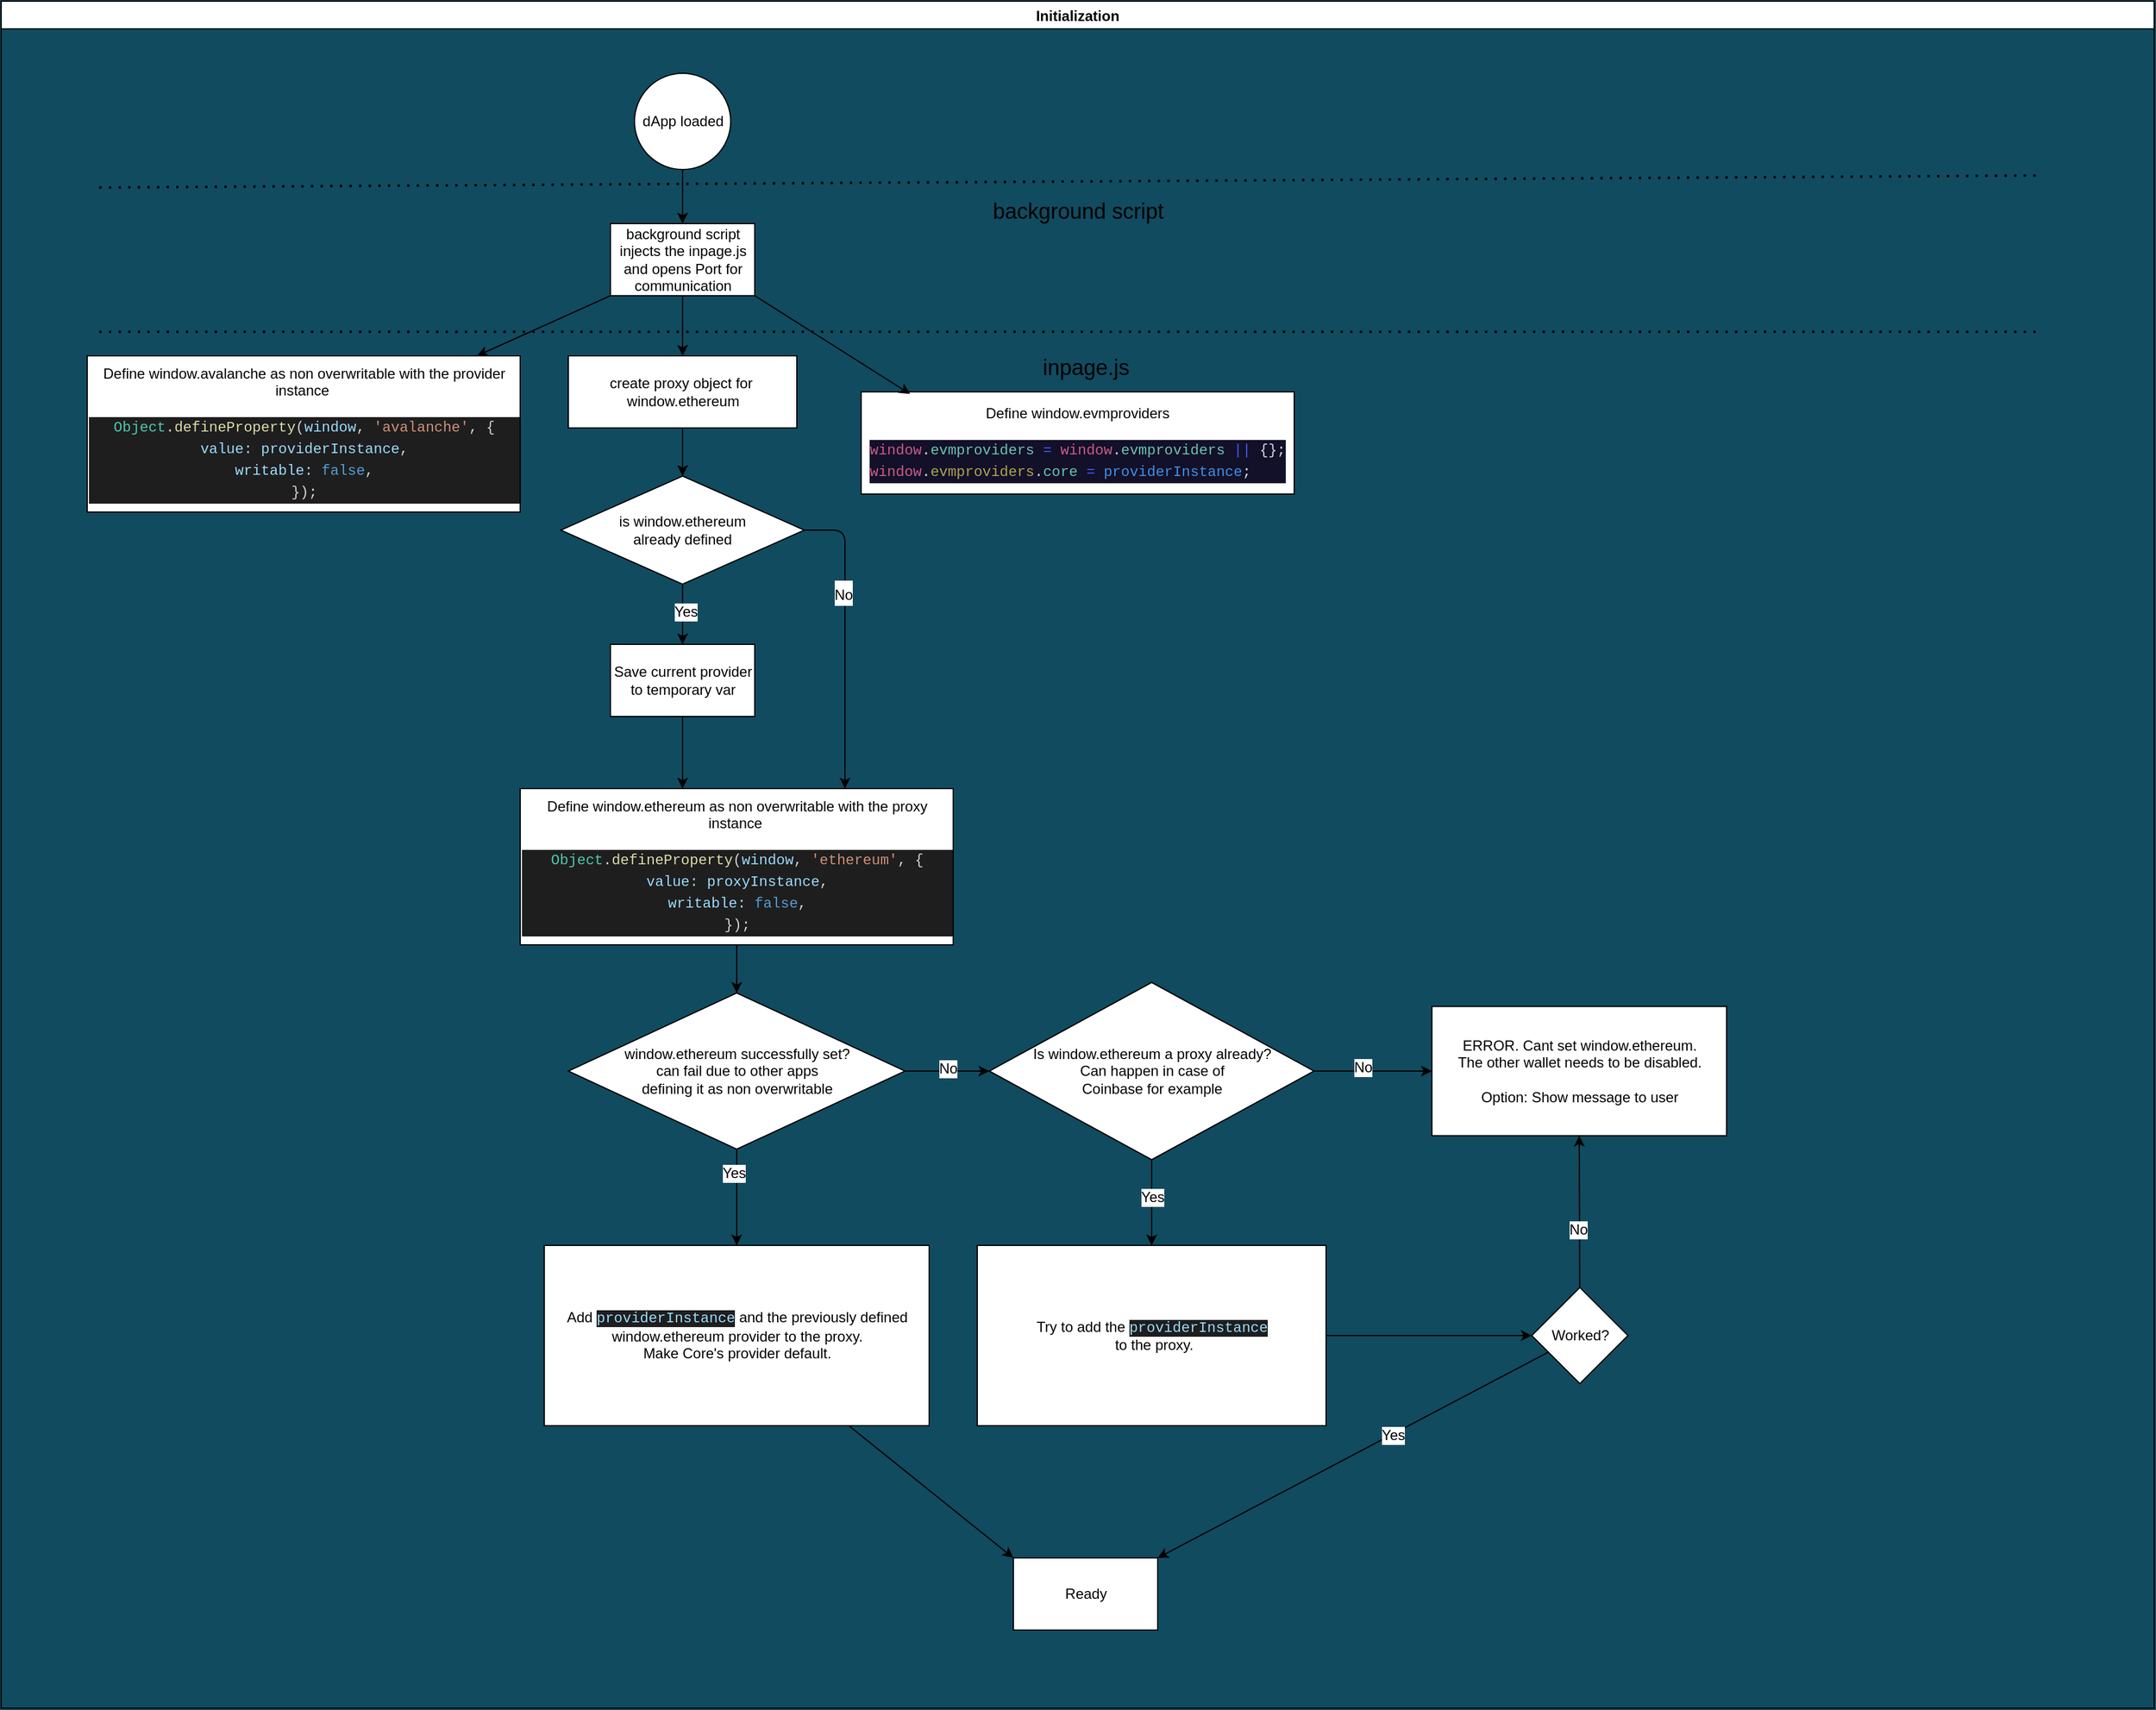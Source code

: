 <mxfile>
    <diagram id="2Leqcbp7zkG62xNGO-v0" name="window.ethereum">
        <mxGraphModel dx="1965" dy="1425" grid="1" gridSize="10" guides="1" tooltips="1" connect="1" arrows="1" fold="1" page="1" pageScale="1" pageWidth="827" pageHeight="1169" background="#114B5F" math="0" shadow="0">
            <root>
                <mxCell id="0"/>
                <mxCell id="1" parent="0"/>
                <mxCell id="p3TH8BZZUFwpQg5CQpSY-50" value="Initialization" style="swimlane;fontSize=12;" parent="1" vertex="1">
                    <mxGeometry x="10" y="10" width="1790" height="1420" as="geometry">
                        <mxRectangle x="10" y="10" width="220" height="80" as="alternateBounds"/>
                    </mxGeometry>
                </mxCell>
                <mxCell id="2" value="dApp loaded" style="ellipse;whiteSpace=wrap;html=1;aspect=fixed;" parent="p3TH8BZZUFwpQg5CQpSY-50" vertex="1">
                    <mxGeometry x="526.5" y="60" width="80" height="80" as="geometry"/>
                </mxCell>
                <mxCell id="3" value="background script&lt;br&gt;injects the inpage.js and opens Port for communication" style="whiteSpace=wrap;html=1;" parent="p3TH8BZZUFwpQg5CQpSY-50" vertex="1">
                    <mxGeometry x="506.5" y="185" width="120" height="60" as="geometry"/>
                </mxCell>
                <mxCell id="4" value="" style="edgeStyle=none;html=1;" parent="p3TH8BZZUFwpQg5CQpSY-50" source="2" target="3" edge="1">
                    <mxGeometry relative="1" as="geometry"/>
                </mxCell>
                <mxCell id="10" value="" style="edgeStyle=none;html=1;exitX=0;exitY=1;exitDx=0;exitDy=0;" parent="p3TH8BZZUFwpQg5CQpSY-50" source="3" target="9" edge="1">
                    <mxGeometry relative="1" as="geometry"/>
                </mxCell>
                <mxCell id="5" value="&lt;span&gt;create proxy object for&amp;nbsp;&lt;br&gt;window.ethereum&lt;/span&gt;" style="whiteSpace=wrap;html=1;" parent="p3TH8BZZUFwpQg5CQpSY-50" vertex="1">
                    <mxGeometry x="471.5" y="295" width="190" height="60" as="geometry"/>
                </mxCell>
                <mxCell id="6" value="" style="edgeStyle=none;html=1;exitX=0.5;exitY=1;exitDx=0;exitDy=0;" parent="p3TH8BZZUFwpQg5CQpSY-50" source="3" target="5" edge="1">
                    <mxGeometry relative="1" as="geometry"/>
                </mxCell>
                <mxCell id="7" value="is window.ethereum &lt;br&gt;already defined" style="rhombus;whiteSpace=wrap;html=1;" parent="p3TH8BZZUFwpQg5CQpSY-50" vertex="1">
                    <mxGeometry x="465.25" y="395" width="202.5" height="90" as="geometry"/>
                </mxCell>
                <mxCell id="8" value="" style="edgeStyle=none;html=1;" parent="p3TH8BZZUFwpQg5CQpSY-50" source="5" target="7" edge="1">
                    <mxGeometry relative="1" as="geometry"/>
                </mxCell>
                <mxCell id="9" value="Define window.avalanche as non overwritable with the provider instance&amp;nbsp;&lt;br&gt;&lt;br&gt;&lt;div style=&quot;color: rgb(212 , 212 , 212) ; background-color: rgb(30 , 30 , 30) ; font-family: &amp;#34;menlo&amp;#34; , &amp;#34;monaco&amp;#34; , &amp;#34;courier new&amp;#34; , monospace ; line-height: 18px&quot;&gt;&lt;div&gt;&lt;span style=&quot;color: #4ec9b0&quot;&gt;Object&lt;/span&gt;.&lt;span style=&quot;color: #dcdcaa&quot;&gt;defineProperty&lt;/span&gt;(&lt;span style=&quot;color: #9cdcfe&quot;&gt;window&lt;/span&gt;, &lt;span style=&quot;color: #ce9178&quot;&gt;'avalanche'&lt;/span&gt;, {&lt;/div&gt;&lt;div&gt;    &lt;span style=&quot;color: #9cdcfe&quot;&gt;value&lt;/span&gt;&lt;span style=&quot;color: #9cdcfe&quot;&gt;:&lt;/span&gt; &lt;span style=&quot;color: #9cdcfe&quot;&gt;providerInstance&lt;/span&gt;,&lt;/div&gt;&lt;div&gt;    &lt;span style=&quot;color: #9cdcfe&quot;&gt;writable&lt;/span&gt;&lt;span style=&quot;color: #9cdcfe&quot;&gt;:&lt;/span&gt; &lt;span style=&quot;color: #569cd6&quot;&gt;false&lt;/span&gt;,&lt;/div&gt;&lt;div&gt;  });&lt;/div&gt;&lt;/div&gt;" style="whiteSpace=wrap;html=1;fillStyle=solid;" parent="p3TH8BZZUFwpQg5CQpSY-50" vertex="1">
                    <mxGeometry x="71.5" y="295" width="360" height="130" as="geometry"/>
                </mxCell>
                <mxCell id="14" value="" style="endArrow=none;dashed=1;html=1;dashPattern=1 3;strokeWidth=2;" parent="p3TH8BZZUFwpQg5CQpSY-50" edge="1">
                    <mxGeometry width="50" height="50" relative="1" as="geometry">
                        <mxPoint x="81.5" y="155" as="sourcePoint"/>
                        <mxPoint x="1691.5" y="145" as="targetPoint"/>
                    </mxGeometry>
                </mxCell>
                <mxCell id="15" value="" style="endArrow=none;dashed=1;html=1;dashPattern=1 3;strokeWidth=2;" parent="p3TH8BZZUFwpQg5CQpSY-50" edge="1">
                    <mxGeometry width="50" height="50" relative="1" as="geometry">
                        <mxPoint x="81.5" y="275" as="sourcePoint"/>
                        <mxPoint x="1691.5" y="275" as="targetPoint"/>
                    </mxGeometry>
                </mxCell>
                <mxCell id="16" value="&lt;font style=&quot;font-size: 18px&quot;&gt;background script&lt;/font&gt;" style="text;html=1;strokeColor=none;fillColor=none;align=center;verticalAlign=middle;whiteSpace=wrap;rounded=0;" parent="p3TH8BZZUFwpQg5CQpSY-50" vertex="1">
                    <mxGeometry x="815.75" y="155" width="158.5" height="40" as="geometry"/>
                </mxCell>
                <mxCell id="17" value="&lt;font style=&quot;font-size: 18px&quot;&gt;inpage.js&lt;/font&gt;" style="text;html=1;strokeColor=none;fillColor=none;align=center;verticalAlign=middle;whiteSpace=wrap;rounded=0;" parent="p3TH8BZZUFwpQg5CQpSY-50" vertex="1">
                    <mxGeometry x="841.5" y="285" width="120" height="40" as="geometry"/>
                </mxCell>
                <mxCell id="18" value="Define window.ethereum as non overwritable with the proxy instance&amp;nbsp;&lt;br&gt;&lt;br&gt;&lt;div style=&quot;color: rgb(212 , 212 , 212) ; background-color: rgb(30 , 30 , 30) ; font-family: &amp;#34;menlo&amp;#34; , &amp;#34;monaco&amp;#34; , &amp;#34;courier new&amp;#34; , monospace ; line-height: 18px&quot;&gt;&lt;div&gt;&lt;span style=&quot;color: rgb(78 , 201 , 176)&quot;&gt;Object&lt;/span&gt;.&lt;span style=&quot;color: rgb(220 , 220 , 170)&quot;&gt;defineProperty&lt;/span&gt;(&lt;span style=&quot;color: rgb(156 , 220 , 254)&quot;&gt;window&lt;/span&gt;,&amp;nbsp;&lt;span style=&quot;color: rgb(206 , 145 , 120)&quot;&gt;'ethereum'&lt;/span&gt;, {&lt;/div&gt;&lt;div&gt;&lt;span style=&quot;color: rgb(156 , 220 , 254)&quot;&gt;value&lt;/span&gt;&lt;span style=&quot;color: rgb(156 , 220 , 254)&quot;&gt;:&lt;/span&gt;&amp;nbsp;&lt;span style=&quot;color: rgb(156 , 220 , 254)&quot;&gt;proxyInstance&lt;/span&gt;,&lt;/div&gt;&lt;div&gt;&lt;span style=&quot;color: rgb(156 , 220 , 254)&quot;&gt;writable&lt;/span&gt;&lt;span style=&quot;color: rgb(156 , 220 , 254)&quot;&gt;:&lt;/span&gt;&amp;nbsp;&lt;span style=&quot;color: rgb(86 , 156 , 214)&quot;&gt;false&lt;/span&gt;,&lt;/div&gt;&lt;div&gt;});&lt;/div&gt;&lt;/div&gt;" style="whiteSpace=wrap;html=1;" parent="p3TH8BZZUFwpQg5CQpSY-50" vertex="1">
                    <mxGeometry x="431.5" y="655" width="360" height="130" as="geometry"/>
                </mxCell>
                <mxCell id="19" value="" style="edgeStyle=none;html=1;fontSize=18;entryX=0.75;entryY=0;entryDx=0;entryDy=0;" parent="p3TH8BZZUFwpQg5CQpSY-50" source="7" target="18" edge="1">
                    <mxGeometry relative="1" as="geometry">
                        <Array as="points">
                            <mxPoint x="701.5" y="440"/>
                            <mxPoint x="701.5" y="525"/>
                        </Array>
                    </mxGeometry>
                </mxCell>
                <mxCell id="20" value="&lt;font style=&quot;font-size: 12px&quot;&gt;No&lt;/font&gt;" style="edgeLabel;html=1;align=center;verticalAlign=middle;resizable=0;points=[];fontSize=18;" parent="19" vertex="1" connectable="0">
                    <mxGeometry x="-0.255" y="-2" relative="1" as="geometry">
                        <mxPoint y="-7" as="offset"/>
                    </mxGeometry>
                </mxCell>
                <mxCell id="25" style="edgeStyle=none;html=1;exitX=0.5;exitY=1;exitDx=0;exitDy=0;fontSize=12;entryX=0.375;entryY=0;entryDx=0;entryDy=0;entryPerimeter=0;" parent="p3TH8BZZUFwpQg5CQpSY-50" source="21" target="18" edge="1">
                    <mxGeometry relative="1" as="geometry"/>
                </mxCell>
                <mxCell id="21" value="Save current provider to temporary var" style="whiteSpace=wrap;html=1;" parent="p3TH8BZZUFwpQg5CQpSY-50" vertex="1">
                    <mxGeometry x="506.5" y="535" width="120" height="60" as="geometry"/>
                </mxCell>
                <mxCell id="22" value="" style="edgeStyle=none;html=1;fontSize=12;" parent="p3TH8BZZUFwpQg5CQpSY-50" source="7" target="21" edge="1">
                    <mxGeometry relative="1" as="geometry"/>
                </mxCell>
                <mxCell id="23" value="Yes" style="edgeLabel;html=1;align=center;verticalAlign=middle;resizable=0;points=[];fontSize=12;" parent="22" vertex="1" connectable="0">
                    <mxGeometry x="-0.095" y="2" relative="1" as="geometry">
                        <mxPoint as="offset"/>
                    </mxGeometry>
                </mxCell>
                <mxCell id="26" value="window.ethereum successfully set?&lt;br&gt;can fail due to other apps &lt;br&gt;defining it as non overwritable" style="rhombus;whiteSpace=wrap;html=1;" parent="p3TH8BZZUFwpQg5CQpSY-50" vertex="1">
                    <mxGeometry x="471.5" y="825" width="280" height="130" as="geometry"/>
                </mxCell>
                <mxCell id="27" value="" style="edgeStyle=none;html=1;fontSize=12;" parent="p3TH8BZZUFwpQg5CQpSY-50" source="18" target="26" edge="1">
                    <mxGeometry relative="1" as="geometry"/>
                </mxCell>
                <mxCell id="31" value="Is window.ethereum a proxy already?&lt;br&gt;Can happen in case of &lt;br&gt;Coinbase for example" style="rhombus;whiteSpace=wrap;html=1;fontSize=12;" parent="p3TH8BZZUFwpQg5CQpSY-50" vertex="1">
                    <mxGeometry x="821.5" y="816.25" width="270" height="147.5" as="geometry"/>
                </mxCell>
                <mxCell id="29" value="" style="edgeStyle=none;html=1;fontSize=12;" parent="p3TH8BZZUFwpQg5CQpSY-50" source="26" target="31" edge="1">
                    <mxGeometry relative="1" as="geometry">
                        <mxPoint x="821.5" y="890" as="targetPoint"/>
                    </mxGeometry>
                </mxCell>
                <mxCell id="30" value="No" style="edgeLabel;html=1;align=center;verticalAlign=middle;resizable=0;points=[];fontSize=12;" parent="29" vertex="1" connectable="0">
                    <mxGeometry x="0.017" y="2" relative="1" as="geometry">
                        <mxPoint as="offset"/>
                    </mxGeometry>
                </mxCell>
                <mxCell id="33" value="ERROR. Cant set window.ethereum. &lt;br&gt;The other wallet needs to be disabled.&lt;br&gt;&lt;br&gt;Option: Show message to user" style="whiteSpace=wrap;html=1;" parent="p3TH8BZZUFwpQg5CQpSY-50" vertex="1">
                    <mxGeometry x="1189.5" y="836.25" width="245" height="107.5" as="geometry"/>
                </mxCell>
                <mxCell id="34" value="" style="edgeStyle=none;html=1;fontSize=12;" parent="p3TH8BZZUFwpQg5CQpSY-50" source="31" target="33" edge="1">
                    <mxGeometry relative="1" as="geometry"/>
                </mxCell>
                <mxCell id="35" value="No" style="edgeLabel;html=1;align=center;verticalAlign=middle;resizable=0;points=[];fontSize=12;" parent="34" vertex="1" connectable="0">
                    <mxGeometry x="-0.174" y="3" relative="1" as="geometry">
                        <mxPoint as="offset"/>
                    </mxGeometry>
                </mxCell>
                <mxCell id="36" value="Add&amp;nbsp;&lt;span style=&quot;color: rgb(156 , 220 , 254) ; font-family: &amp;#34;menlo&amp;#34; , &amp;#34;monaco&amp;#34; , &amp;#34;courier new&amp;#34; , monospace ; background-color: rgb(30 , 30 , 30)&quot;&gt;providerInstance&lt;/span&gt;&amp;nbsp;and the previously defined window.ethereum provider to the proxy.&lt;br&gt;Make Core's provider default." style="whiteSpace=wrap;html=1;" parent="p3TH8BZZUFwpQg5CQpSY-50" vertex="1">
                    <mxGeometry x="451.5" y="1035" width="320" height="150" as="geometry"/>
                </mxCell>
                <mxCell id="37" value="" style="edgeStyle=none;html=1;fontSize=12;" parent="p3TH8BZZUFwpQg5CQpSY-50" source="26" target="36" edge="1">
                    <mxGeometry relative="1" as="geometry"/>
                </mxCell>
                <mxCell id="38" value="Yes" style="edgeLabel;html=1;align=center;verticalAlign=middle;resizable=0;points=[];fontSize=12;" parent="37" vertex="1" connectable="0">
                    <mxGeometry x="-0.496" y="-3" relative="1" as="geometry">
                        <mxPoint as="offset"/>
                    </mxGeometry>
                </mxCell>
                <mxCell id="39" value="Try to add the&amp;nbsp;&lt;span style=&quot;color: rgb(156 , 220 , 254) ; font-family: &amp;#34;menlo&amp;#34; , &amp;#34;monaco&amp;#34; , &amp;#34;courier new&amp;#34; , monospace ; background-color: rgb(30 , 30 , 30)&quot;&gt;providerInstance&lt;/span&gt;&lt;br&gt;&amp;nbsp;to the proxy." style="whiteSpace=wrap;html=1;" parent="p3TH8BZZUFwpQg5CQpSY-50" vertex="1">
                    <mxGeometry x="811.5" y="1035" width="290" height="150" as="geometry"/>
                </mxCell>
                <mxCell id="40" value="" style="edgeStyle=none;html=1;fontSize=12;" parent="p3TH8BZZUFwpQg5CQpSY-50" source="31" target="39" edge="1">
                    <mxGeometry relative="1" as="geometry"/>
                </mxCell>
                <mxCell id="41" value="Yes" style="edgeLabel;html=1;align=center;verticalAlign=middle;resizable=0;points=[];fontSize=12;" parent="40" vertex="1" connectable="0">
                    <mxGeometry x="-0.139" relative="1" as="geometry">
                        <mxPoint as="offset"/>
                    </mxGeometry>
                </mxCell>
                <mxCell id="44" style="edgeStyle=none;html=1;entryX=0.5;entryY=1;entryDx=0;entryDy=0;fontSize=12;" parent="p3TH8BZZUFwpQg5CQpSY-50" source="42" target="33" edge="1">
                    <mxGeometry relative="1" as="geometry"/>
                </mxCell>
                <mxCell id="45" value="No" style="edgeLabel;html=1;align=center;verticalAlign=middle;resizable=0;points=[];fontSize=12;" parent="44" vertex="1" connectable="0">
                    <mxGeometry x="-0.238" y="1" relative="1" as="geometry">
                        <mxPoint as="offset"/>
                    </mxGeometry>
                </mxCell>
                <mxCell id="42" value="Worked?" style="rhombus;whiteSpace=wrap;html=1;" parent="p3TH8BZZUFwpQg5CQpSY-50" vertex="1">
                    <mxGeometry x="1272.5" y="1070" width="80" height="80" as="geometry"/>
                </mxCell>
                <mxCell id="43" value="" style="edgeStyle=none;html=1;fontSize=12;" parent="p3TH8BZZUFwpQg5CQpSY-50" source="39" target="42" edge="1">
                    <mxGeometry relative="1" as="geometry"/>
                </mxCell>
                <mxCell id="46" value="Ready" style="whiteSpace=wrap;html=1;" parent="p3TH8BZZUFwpQg5CQpSY-50" vertex="1">
                    <mxGeometry x="841.5" y="1295" width="120" height="60" as="geometry"/>
                </mxCell>
                <mxCell id="49" style="edgeStyle=none;html=1;entryX=0;entryY=0;entryDx=0;entryDy=0;fontSize=12;" parent="p3TH8BZZUFwpQg5CQpSY-50" source="36" target="46" edge="1">
                    <mxGeometry relative="1" as="geometry"/>
                </mxCell>
                <mxCell id="47" value="" style="edgeStyle=none;html=1;fontSize=12;entryX=1;entryY=0;entryDx=0;entryDy=0;" parent="p3TH8BZZUFwpQg5CQpSY-50" source="42" target="46" edge="1">
                    <mxGeometry relative="1" as="geometry"/>
                </mxCell>
                <mxCell id="48" value="Yes" style="edgeLabel;html=1;align=center;verticalAlign=middle;resizable=0;points=[];fontSize=12;" parent="47" vertex="1" connectable="0">
                    <mxGeometry x="-0.2" y="1" relative="1" as="geometry">
                        <mxPoint as="offset"/>
                    </mxGeometry>
                </mxCell>
                <mxCell id="50" value="Define window.evmproviders&lt;br&gt;&lt;br&gt;&lt;div style=&quot;color: rgb(212 , 212 , 212) ; background-color: rgb(30 , 30 , 30) ; font-family: &amp;quot;menlo&amp;quot; , &amp;quot;monaco&amp;quot; , &amp;quot;courier new&amp;quot; , monospace ; line-height: 18px&quot;&gt;&lt;div style=&quot;color: rgb(215, 219, 224); background-color: rgb(19, 16, 41); font-family: Menlo, Monaco, &amp;quot;Courier New&amp;quot;, monospace; line-height: 18px;&quot;&gt;&lt;div style=&quot;text-align: left;&quot;&gt;&lt;span style=&quot;color: #cc5c87;&quot;&gt;window&lt;/span&gt;.&lt;span style=&quot;color: #6ac4b3;&quot;&gt;evmproviders&lt;/span&gt; &lt;span style=&quot;color: #3d5afe;&quot;&gt;=&lt;/span&gt; &lt;span style=&quot;color: #cc5c87;&quot;&gt;window&lt;/span&gt;.&lt;span style=&quot;color: #6ac4b3;&quot;&gt;evmproviders&lt;/span&gt; &lt;span style=&quot;color: #3d5afe;&quot;&gt;||&lt;/span&gt; {};&lt;/div&gt;&lt;div style=&quot;text-align: left;&quot;&gt;  &lt;span style=&quot;color: #cc5c87;&quot;&gt;window&lt;/span&gt;.&lt;span style=&quot;color: #afa44f;&quot;&gt;evmproviders&lt;/span&gt;.&lt;span style=&quot;color: #6ac4b3;&quot;&gt;core&lt;/span&gt; &lt;span style=&quot;color: #3d5afe;&quot;&gt;=&lt;/span&gt; &lt;span style=&quot;color: #408fe4;&quot;&gt;providerInstance&lt;/span&gt;;&lt;/div&gt;&lt;/div&gt;&lt;/div&gt;" style="whiteSpace=wrap;html=1;fillStyle=solid;" vertex="1" parent="p3TH8BZZUFwpQg5CQpSY-50">
                    <mxGeometry x="715" y="325" width="360" height="85" as="geometry"/>
                </mxCell>
                <mxCell id="51" value="" style="edgeStyle=none;html=1;exitX=1;exitY=1;exitDx=0;exitDy=0;entryX=0.113;entryY=0.021;entryDx=0;entryDy=0;entryPerimeter=0;" edge="1" parent="p3TH8BZZUFwpQg5CQpSY-50" source="3" target="50">
                    <mxGeometry relative="1" as="geometry">
                        <mxPoint x="730" y="235" as="sourcePoint"/>
                        <mxPoint x="730" y="285" as="targetPoint"/>
                    </mxGeometry>
                </mxCell>
            </root>
        </mxGraphModel>
    </diagram>
</mxfile>